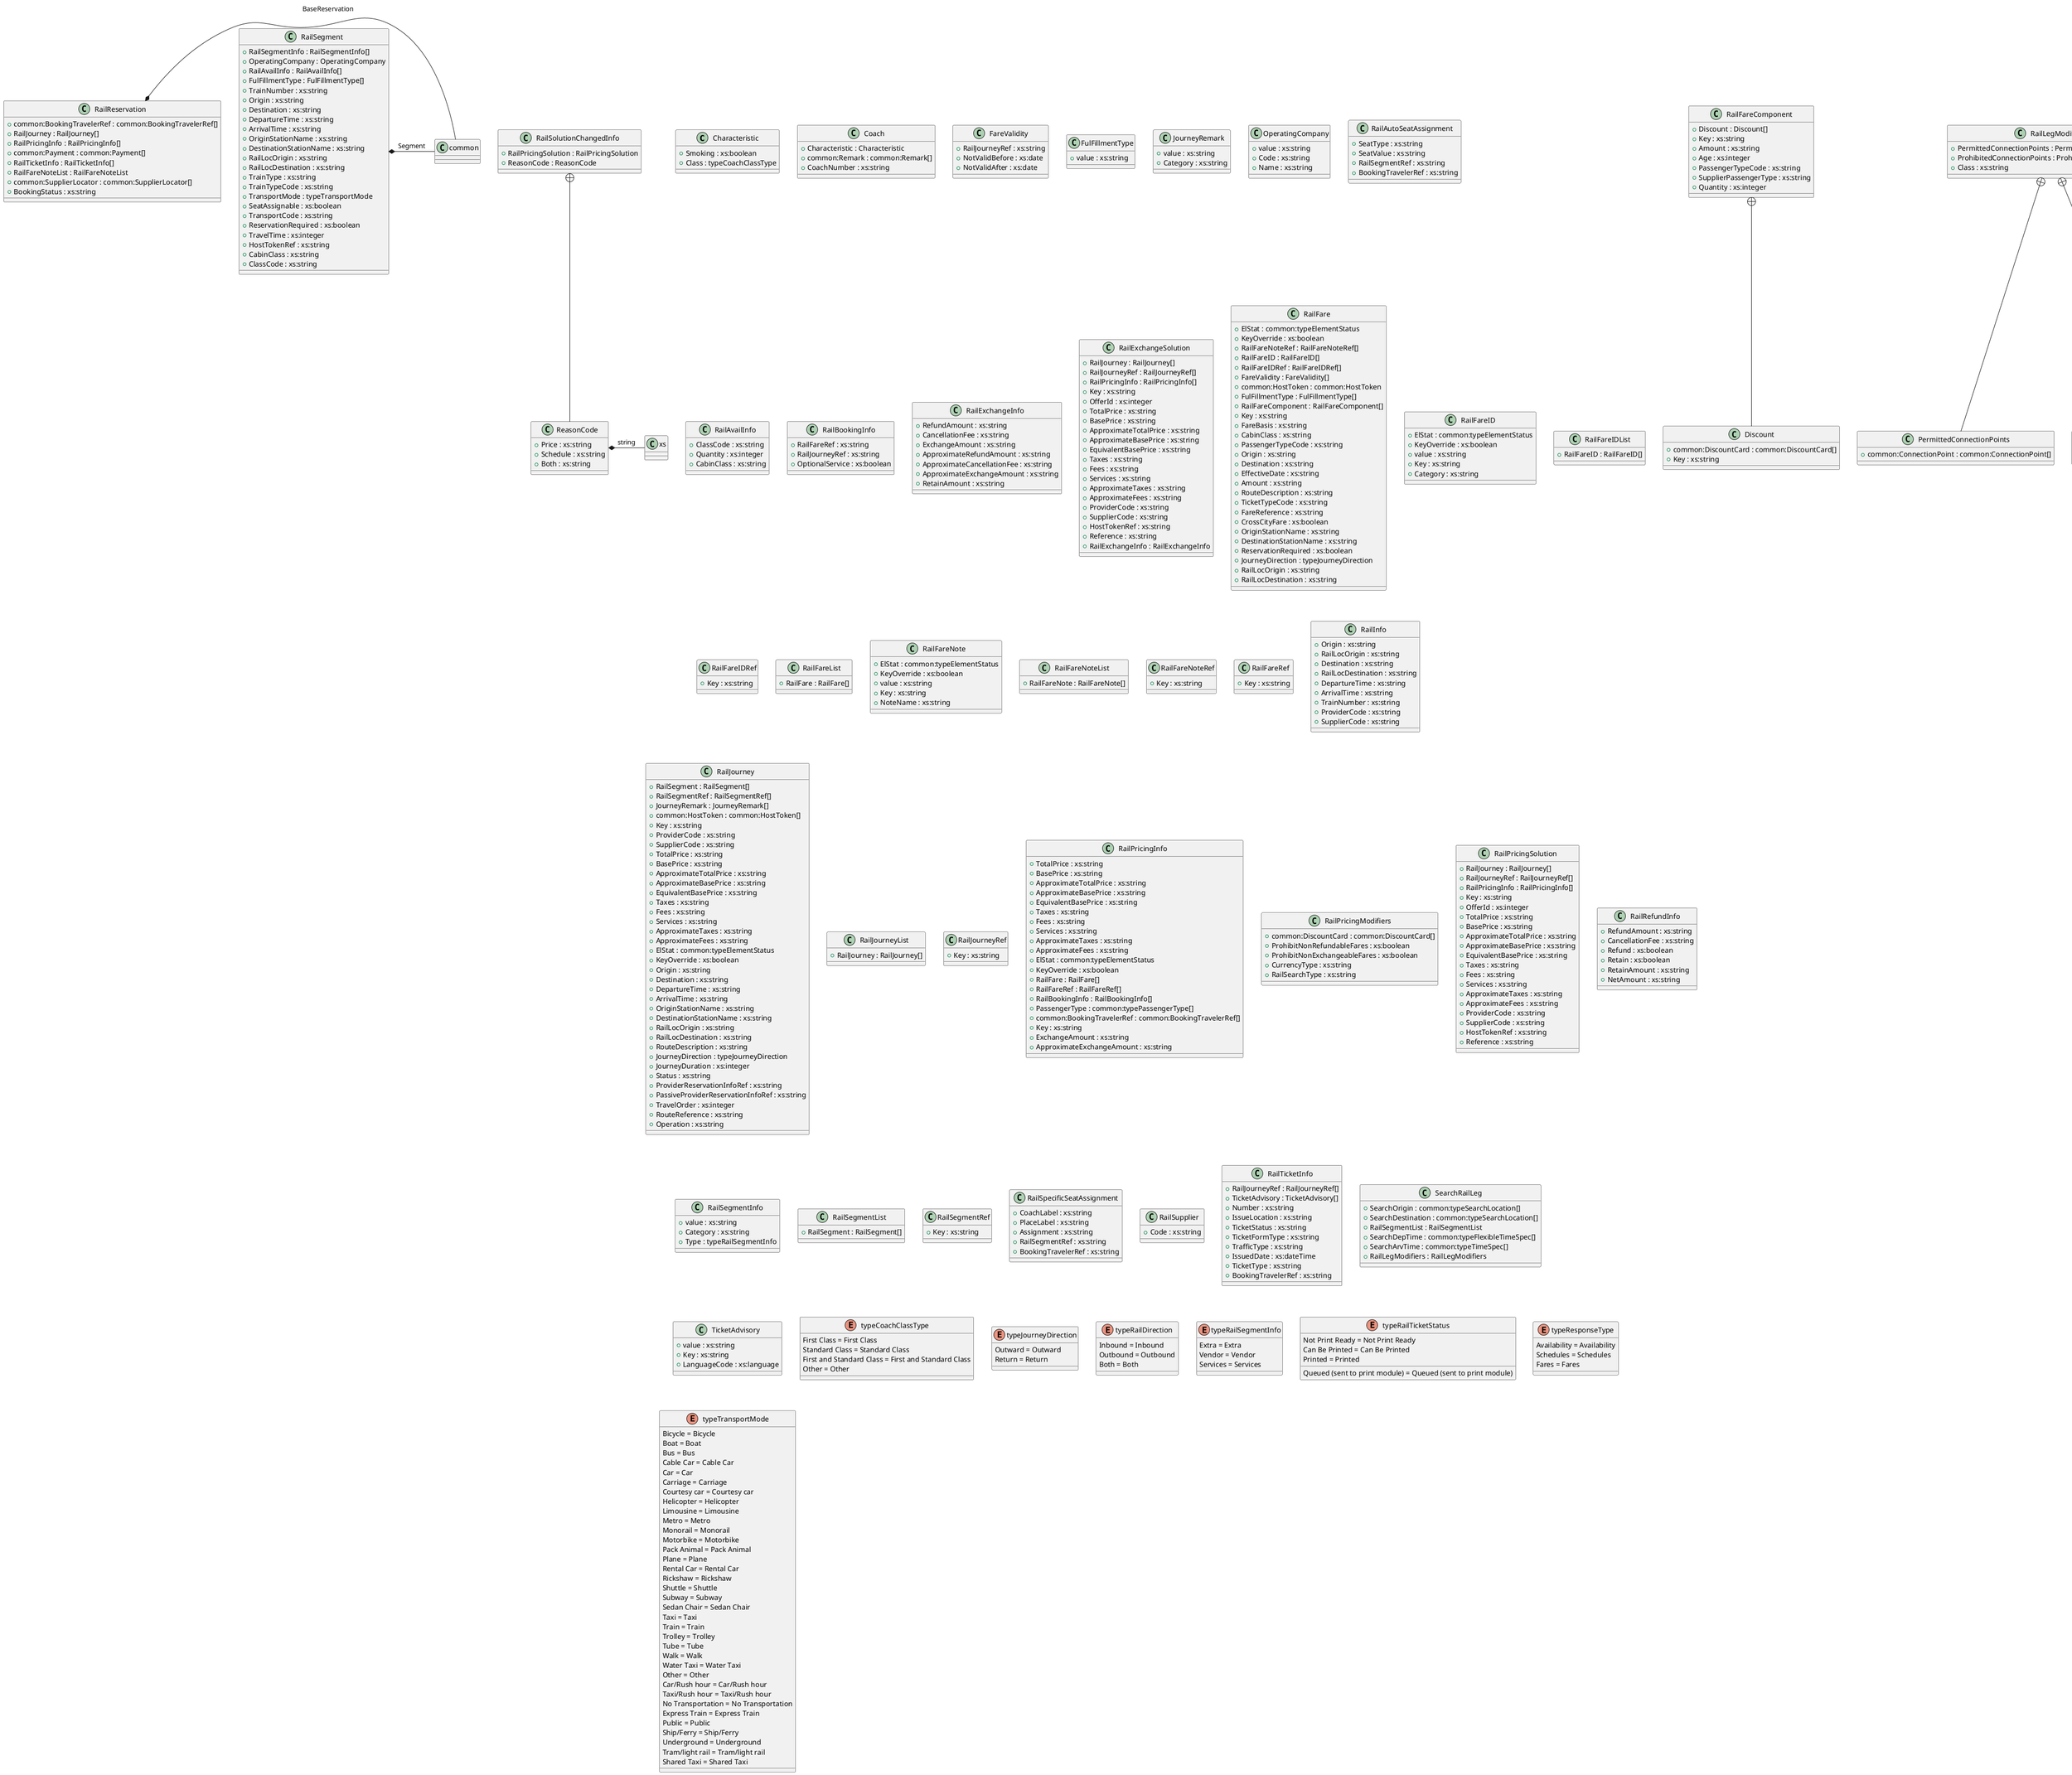 @startuml

class Characteristic {
    +Smoking : xs:boolean
    +Class : typeCoachClassType
}
class Coach {
    +Characteristic : Characteristic
    +common:Remark : common:Remark[]
    +CoachNumber : xs:string
}
class FareValidity {
    +RailJourneyRef : xs:string
    +NotValidBefore : xs:date
    +NotValidAfter : xs:date
}
class FulFillmentType {
    +value : xs:string
}
class JourneyRemark {
    +value : xs:string
    +Category : xs:string
}
class OperatingCompany {
    +value : xs:string
    +Code : xs:string
    +Name : xs:string
}
class RailAutoSeatAssignment {
    +SeatType : xs:string
    +SeatValue : xs:string
    +RailSegmentRef : xs:string
    +BookingTravelerRef : xs:string
}
class RailAvailInfo {
    +ClassCode : xs:string
    +Quantity : xs:integer
    +CabinClass : xs:string
}
class RailBookingInfo {
    +RailFareRef : xs:string
    +RailJourneyRef : xs:string
    +OptionalService : xs:boolean
}
class RailExchangeInfo {
    +RefundAmount : xs:string
    +CancellationFee : xs:string
    +ExchangeAmount : xs:string
    +ApproximateRefundAmount : xs:string
    +ApproximateCancellationFee : xs:string
    +ApproximateExchangeAmount : xs:string
    +RetainAmount : xs:string
}
class RailExchangeSolution {
    +RailJourney : RailJourney[]
    +RailJourneyRef : RailJourneyRef[]
    +RailPricingInfo : RailPricingInfo[]
    +Key : xs:string
    +OfferId : xs:integer
    +TotalPrice : xs:string
    +BasePrice : xs:string
    +ApproximateTotalPrice : xs:string
    +ApproximateBasePrice : xs:string
    +EquivalentBasePrice : xs:string
    +Taxes : xs:string
    +Fees : xs:string
    +Services : xs:string
    +ApproximateTaxes : xs:string
    +ApproximateFees : xs:string
    +ProviderCode : xs:string
    +SupplierCode : xs:string
    +HostTokenRef : xs:string
    +Reference : xs:string
    +RailExchangeInfo : RailExchangeInfo
}
class RailFare {
    +ElStat : common:typeElementStatus
    +KeyOverride : xs:boolean
    +RailFareNoteRef : RailFareNoteRef[]
    +RailFareID : RailFareID[]
    +RailFareIDRef : RailFareIDRef[]
    +FareValidity : FareValidity[]
    +common:HostToken : common:HostToken
    +FulFillmentType : FulFillmentType[]
    +RailFareComponent : RailFareComponent[]
    +Key : xs:string
    +FareBasis : xs:string
    +CabinClass : xs:string
    +PassengerTypeCode : xs:string
    +Origin : xs:string
    +Destination : xs:string
    +EffectiveDate : xs:string
    +Amount : xs:string
    +RouteDescription : xs:string
    +TicketTypeCode : xs:string
    +FareReference : xs:string
    +CrossCityFare : xs:boolean
    +OriginStationName : xs:string
    +DestinationStationName : xs:string
    +ReservationRequired : xs:boolean
    +JourneyDirection : typeJourneyDirection
    +RailLocOrigin : xs:string
    +RailLocDestination : xs:string
}
class RailFareComponent {
    +Discount : Discount[]
    +Key : xs:string
    +Amount : xs:string
    +Age : xs:integer
    +PassengerTypeCode : xs:string
    +SupplierPassengerType : xs:string
    +Quantity : xs:integer
}
RailFareComponent +-- Discount
class Discount {
    +common:DiscountCard : common:DiscountCard[]
    +Key : xs:string
}
class RailFareID {
    +ElStat : common:typeElementStatus
    +KeyOverride : xs:boolean
    +value : xs:string
    +Key : xs:string
    +Category : xs:string
}
class RailFareIDList {
    +RailFareID : RailFareID[]
}
class RailFareIDRef {
    +Key : xs:string
}
class RailFareList {
    +RailFare : RailFare[]
}
class RailFareNote {
    +ElStat : common:typeElementStatus
    +KeyOverride : xs:boolean
    +value : xs:string
    +Key : xs:string
    +NoteName : xs:string
}
class RailFareNoteList {
    +RailFareNote : RailFareNote[]
}
class RailFareNoteRef {
    +Key : xs:string
}
class RailFareRef {
    +Key : xs:string
}
class RailInfo {
    +Origin : xs:string
    +RailLocOrigin : xs:string
    +Destination : xs:string
    +RailLocDestination : xs:string
    +DepartureTime : xs:string
    +ArrivalTime : xs:string
    +TrainNumber : xs:string
    +ProviderCode : xs:string
    +SupplierCode : xs:string
}
class RailJourney {
    +RailSegment : RailSegment[]
    +RailSegmentRef : RailSegmentRef[]
    +JourneyRemark : JourneyRemark[]
    +common:HostToken : common:HostToken[]
    +Key : xs:string
    +ProviderCode : xs:string
    +SupplierCode : xs:string
    +TotalPrice : xs:string
    +BasePrice : xs:string
    +ApproximateTotalPrice : xs:string
    +ApproximateBasePrice : xs:string
    +EquivalentBasePrice : xs:string
    +Taxes : xs:string
    +Fees : xs:string
    +Services : xs:string
    +ApproximateTaxes : xs:string
    +ApproximateFees : xs:string
    +ElStat : common:typeElementStatus
    +KeyOverride : xs:boolean
    +Origin : xs:string
    +Destination : xs:string
    +DepartureTime : xs:string
    +ArrivalTime : xs:string
    +OriginStationName : xs:string
    +DestinationStationName : xs:string
    +RailLocOrigin : xs:string
    +RailLocDestination : xs:string
    +RouteDescription : xs:string
    +JourneyDirection : typeJourneyDirection
    +JourneyDuration : xs:integer
    +Status : xs:string
    +ProviderReservationInfoRef : xs:string
    +PassiveProviderReservationInfoRef : xs:string
    +TravelOrder : xs:integer
    +RouteReference : xs:string
    +Operation : xs:string
}
class RailJourneyList {
    +RailJourney : RailJourney[]
}
class RailJourneyRef {
    +Key : xs:string
}
class RailLegModifiers {
    +PermittedConnectionPoints : PermittedConnectionPoints
    +ProhibitedConnectionPoints : ProhibitedConnectionPoints
    +Class : xs:string
}
RailLegModifiers +-- PermittedConnectionPoints
class PermittedConnectionPoints {
    +common:ConnectionPoint : common:ConnectionPoint[]
}
RailLegModifiers +-- ProhibitedConnectionPoints
class ProhibitedConnectionPoints {
    +common:ConnectionPoint : common:ConnectionPoint[]
}
class RailPricingInfo {
    +TotalPrice : xs:string
    +BasePrice : xs:string
    +ApproximateTotalPrice : xs:string
    +ApproximateBasePrice : xs:string
    +EquivalentBasePrice : xs:string
    +Taxes : xs:string
    +Fees : xs:string
    +Services : xs:string
    +ApproximateTaxes : xs:string
    +ApproximateFees : xs:string
    +ElStat : common:typeElementStatus
    +KeyOverride : xs:boolean
    +RailFare : RailFare[]
    +RailFareRef : RailFareRef[]
    +RailBookingInfo : RailBookingInfo[]
    +PassengerType : common:typePassengerType[]
    +common:BookingTravelerRef : common:BookingTravelerRef[]
    +Key : xs:string
    +ExchangeAmount : xs:string
    +ApproximateExchangeAmount : xs:string
}
class RailPricingModifiers {
    +common:DiscountCard : common:DiscountCard[]
    +ProhibitNonRefundableFares : xs:boolean
    +ProhibitNonExchangeableFares : xs:boolean
    +CurrencyType : xs:string
    +RailSearchType : xs:string
}
class RailPricingSolution {
    +RailJourney : RailJourney[]
    +RailJourneyRef : RailJourneyRef[]
    +RailPricingInfo : RailPricingInfo[]
    +Key : xs:string
    +OfferId : xs:integer
    +TotalPrice : xs:string
    +BasePrice : xs:string
    +ApproximateTotalPrice : xs:string
    +ApproximateBasePrice : xs:string
    +EquivalentBasePrice : xs:string
    +Taxes : xs:string
    +Fees : xs:string
    +Services : xs:string
    +ApproximateTaxes : xs:string
    +ApproximateFees : xs:string
    +ProviderCode : xs:string
    +SupplierCode : xs:string
    +HostTokenRef : xs:string
    +Reference : xs:string
}
class RailRefundInfo {
    +RefundAmount : xs:string
    +CancellationFee : xs:string
    +Refund : xs:boolean
    +Retain : xs:boolean
    +RetainAmount : xs:string
    +NetAmount : xs:string
}
class RailReservation {
    +common:BookingTravelerRef : common:BookingTravelerRef[]
    +RailJourney : RailJourney[]
    +RailPricingInfo : RailPricingInfo[]
    +common:Payment : common:Payment[]
    +RailTicketInfo : RailTicketInfo[]
    +RailFareNoteList : RailFareNoteList
    +common:SupplierLocator : common:SupplierLocator[]
    +BookingStatus : xs:string
}
RailReservation *- common:BaseReservation
class RailSearchModifiers {
    +PreferredSuppliers : PreferredSuppliers
    +MaxChanges : xs:integer
    +Direction : typeRailDirection
    +Class : xs:string
    +MaxSolutions : xs:integer
}
RailSearchModifiers +-- PreferredSuppliers
class PreferredSuppliers {
    +RailSupplier : RailSupplier[]
}
class RailSegment {
    +RailSegmentInfo : RailSegmentInfo[]
    +OperatingCompany : OperatingCompany
    +RailAvailInfo : RailAvailInfo[]
    +FulFillmentType : FulFillmentType[]
    +TrainNumber : xs:string
    +Origin : xs:string
    +Destination : xs:string
    +DepartureTime : xs:string
    +ArrivalTime : xs:string
    +OriginStationName : xs:string
    +DestinationStationName : xs:string
    +RailLocOrigin : xs:string
    +RailLocDestination : xs:string
    +TrainType : xs:string
    +TrainTypeCode : xs:string
    +TransportMode : typeTransportMode
    +SeatAssignable : xs:boolean
    +TransportCode : xs:string
    +ReservationRequired : xs:boolean
    +TravelTime : xs:integer
    +HostTokenRef : xs:string
    +CabinClass : xs:string
    +ClassCode : xs:string
}
RailSegment *- common:Segment
class RailSegmentInfo {
    +value : xs:string
    +Category : xs:string
    +Type : typeRailSegmentInfo
}
class RailSegmentList {
    +RailSegment : RailSegment[]
}
class RailSegmentRef {
    +Key : xs:string
}
class RailSolutionChangedInfo {
    +RailPricingSolution : RailPricingSolution
    +ReasonCode : ReasonCode
}
RailSolutionChangedInfo +-- ReasonCode
class ReasonCode {
    +Price : xs:string
    +Schedule : xs:string
    +Both : xs:string
}
ReasonCode *- xs:string
class RailSpecificSeatAssignment {
    +CoachLabel : xs:string
    +PlaceLabel : xs:string
    +Assignment : xs:string
    +RailSegmentRef : xs:string
    +BookingTravelerRef : xs:string
}
class RailSupplier {
    +Code : xs:string
}
class RailTicketInfo {
    +RailJourneyRef : RailJourneyRef[]
    +TicketAdvisory : TicketAdvisory[]
    +Number : xs:string
    +IssueLocation : xs:string
    +TicketStatus : xs:string
    +TicketFormType : xs:string
    +TrafficType : xs:string
    +IssuedDate : xs:dateTime
    +TicketType : xs:string
    +BookingTravelerRef : xs:string
}
class SearchRailLeg {
    +SearchOrigin : common:typeSearchLocation[]
    +SearchDestination : common:typeSearchLocation[]
    +RailSegmentList : RailSegmentList
    +SearchDepTime : common:typeFlexibleTimeSpec[]
    +SearchArvTime : common:typeTimeSpec[]
    +RailLegModifiers : RailLegModifiers
}
class TicketAdvisory {
    +value : xs:string
    +Key : xs:string
    +LanguageCode : xs:language
}
enum typeCoachClassType {
    First Class = First Class
    Standard Class = Standard Class
    First and Standard Class = First and Standard Class
    Other = Other
}
enum typeJourneyDirection {
    Outward = Outward
    Return = Return
}
enum typeRailDirection {
    Inbound = Inbound
    Outbound = Outbound
    Both = Both
}
enum typeRailSegmentInfo {
    Extra = Extra
    Vendor = Vendor
    Services = Services
}
enum typeRailTicketStatus {
    Not Print Ready = Not Print Ready
    Can Be Printed = Can Be Printed
    Queued (sent to print module) = Queued (sent to print module)
    Printed = Printed
}
enum typeResponseType {
    Availability = Availability
    Schedules = Schedules
    Fares = Fares
}
enum typeTransportMode {
    Bicycle = Bicycle
    Boat = Boat
    Bus = Bus
    Cable Car = Cable Car
    Car = Car
    Carriage = Carriage
    Courtesy car = Courtesy car
    Helicopter = Helicopter
    Limousine = Limousine
    Metro = Metro
    Monorail = Monorail
    Motorbike = Motorbike
    Pack Animal = Pack Animal
    Plane = Plane
    Rental Car = Rental Car
    Rickshaw = Rickshaw
    Shuttle = Shuttle
    Subway = Subway
    Sedan Chair = Sedan Chair
    Taxi = Taxi
    Train = Train
    Trolley = Trolley
    Tube = Tube
    Walk = Walk
    Water Taxi = Water Taxi
    Other = Other
    Car/Rush hour = Car/Rush hour
    Taxi/Rush hour = Taxi/Rush hour
    No Transportation = No Transportation
    Express Train = Express Train
    Public = Public
    Ship/Ferry = Ship/Ferry
    Underground = Underground
    Tram/light rail = Tram/light rail
    Shared Taxi = Shared Taxi
}

@enduml